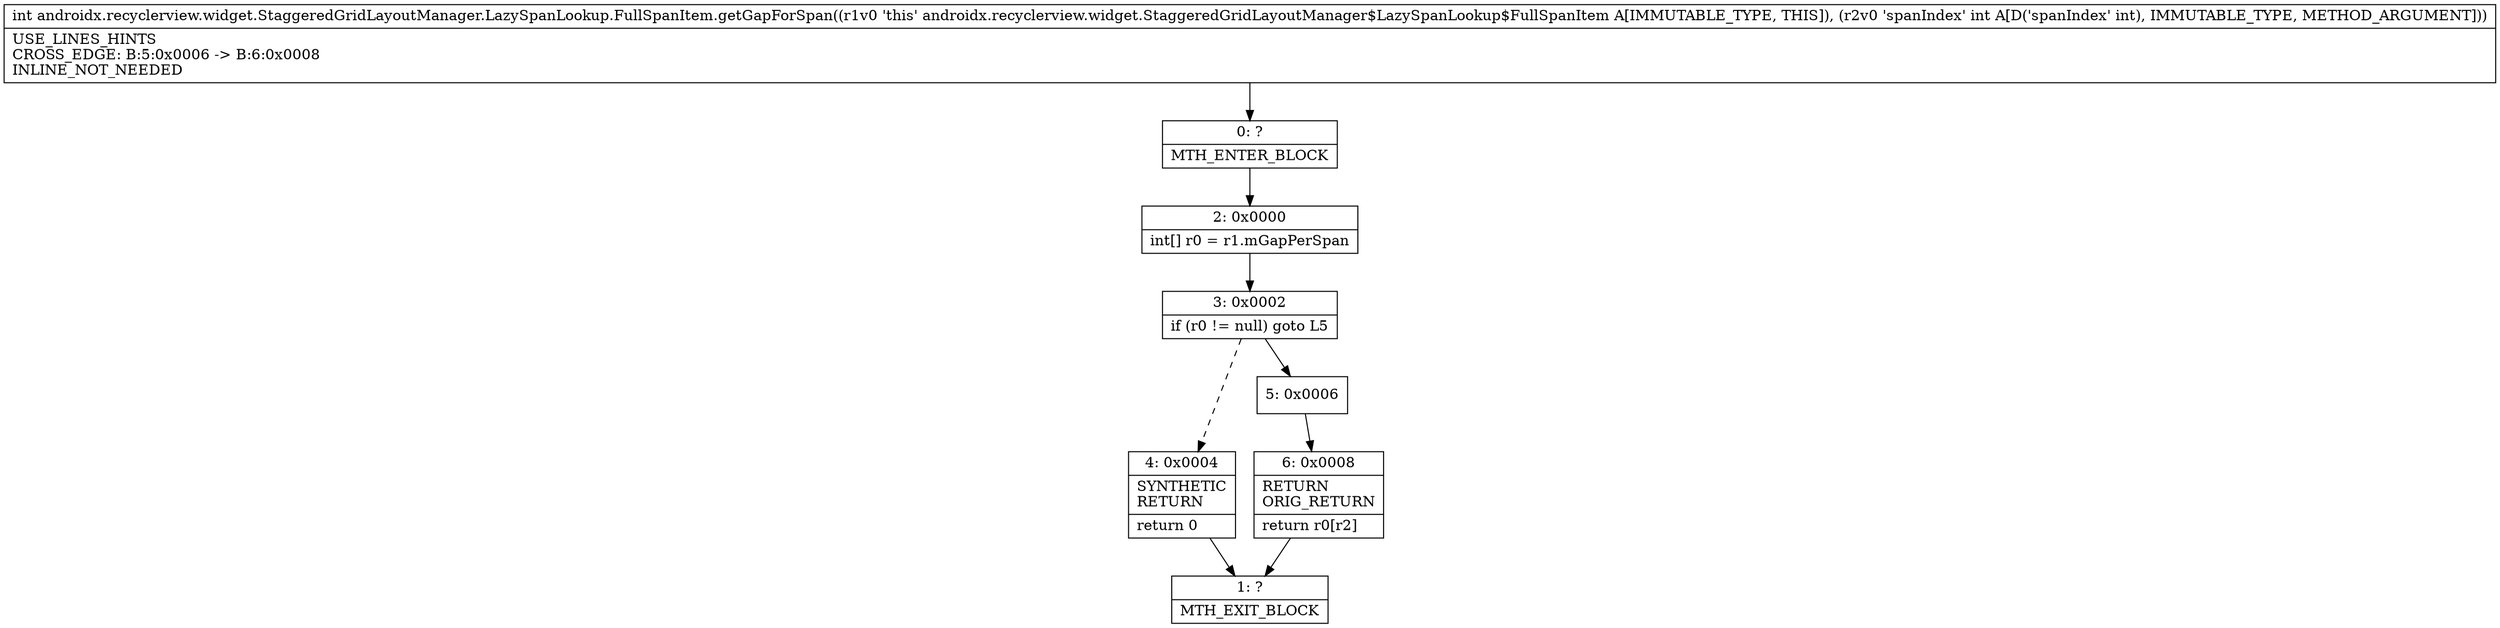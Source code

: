 digraph "CFG forandroidx.recyclerview.widget.StaggeredGridLayoutManager.LazySpanLookup.FullSpanItem.getGapForSpan(I)I" {
Node_0 [shape=record,label="{0\:\ ?|MTH_ENTER_BLOCK\l}"];
Node_2 [shape=record,label="{2\:\ 0x0000|int[] r0 = r1.mGapPerSpan\l}"];
Node_3 [shape=record,label="{3\:\ 0x0002|if (r0 != null) goto L5\l}"];
Node_4 [shape=record,label="{4\:\ 0x0004|SYNTHETIC\lRETURN\l|return 0\l}"];
Node_1 [shape=record,label="{1\:\ ?|MTH_EXIT_BLOCK\l}"];
Node_5 [shape=record,label="{5\:\ 0x0006}"];
Node_6 [shape=record,label="{6\:\ 0x0008|RETURN\lORIG_RETURN\l|return r0[r2]\l}"];
MethodNode[shape=record,label="{int androidx.recyclerview.widget.StaggeredGridLayoutManager.LazySpanLookup.FullSpanItem.getGapForSpan((r1v0 'this' androidx.recyclerview.widget.StaggeredGridLayoutManager$LazySpanLookup$FullSpanItem A[IMMUTABLE_TYPE, THIS]), (r2v0 'spanIndex' int A[D('spanIndex' int), IMMUTABLE_TYPE, METHOD_ARGUMENT]))  | USE_LINES_HINTS\lCROSS_EDGE: B:5:0x0006 \-\> B:6:0x0008\lINLINE_NOT_NEEDED\l}"];
MethodNode -> Node_0;Node_0 -> Node_2;
Node_2 -> Node_3;
Node_3 -> Node_4[style=dashed];
Node_3 -> Node_5;
Node_4 -> Node_1;
Node_5 -> Node_6;
Node_6 -> Node_1;
}


